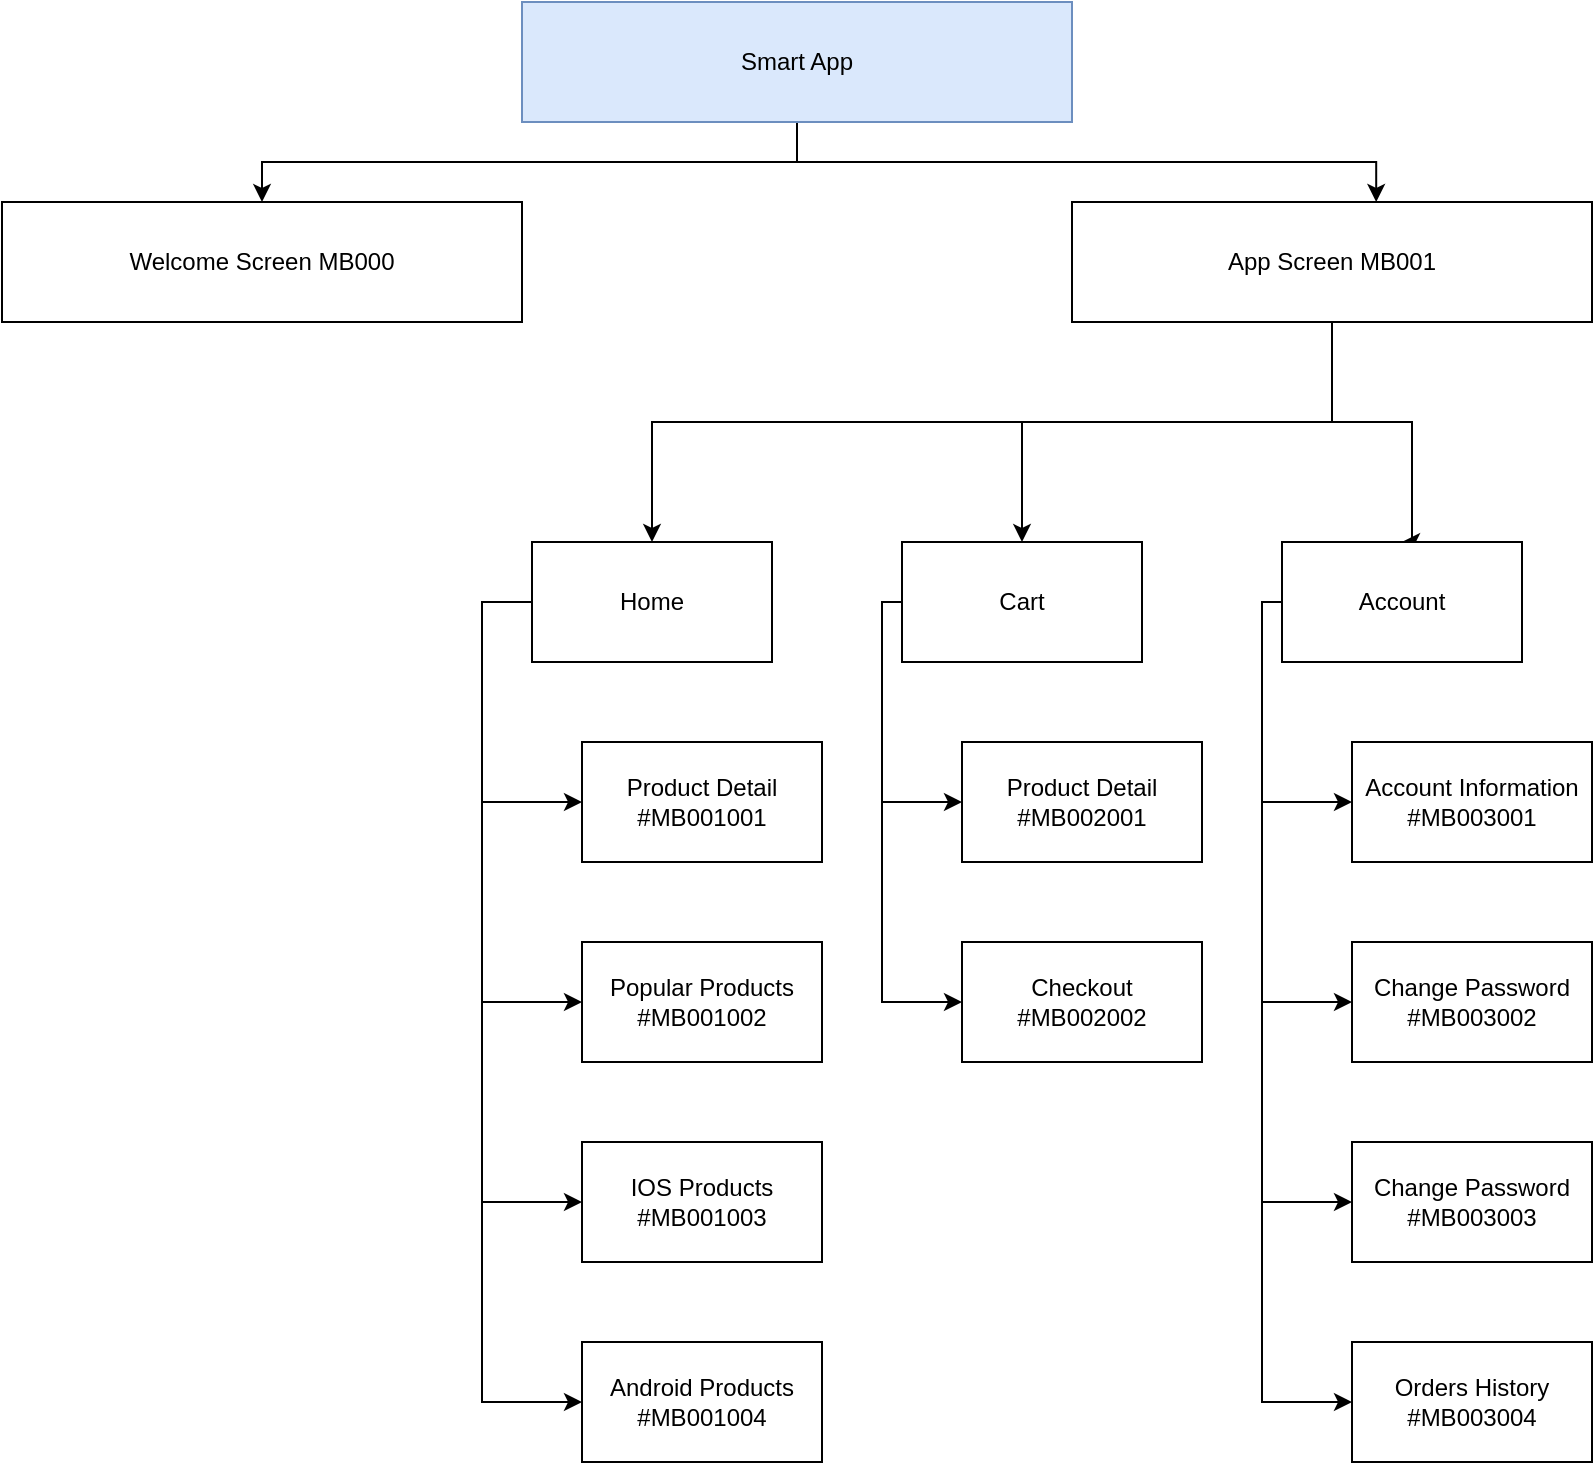 <mxfile version="14.7.2" type="device"><diagram id="u-GwbT1Ui-qBv1V8ctAz" name="Page-1"><mxGraphModel dx="868" dy="482" grid="1" gridSize="10" guides="1" tooltips="1" connect="1" arrows="1" fold="1" page="1" pageScale="1" pageWidth="850" pageHeight="1100" math="0" shadow="0"><root><mxCell id="0"/><mxCell id="1" parent="0"/><mxCell id="S3z4__wg3A0w-Ls1R-J4-14" style="edgeStyle=orthogonalEdgeStyle;rounded=0;orthogonalLoop=1;jettySize=auto;html=1;entryX=0.5;entryY=0;entryDx=0;entryDy=0;" parent="1" source="S3z4__wg3A0w-Ls1R-J4-1" target="S3z4__wg3A0w-Ls1R-J4-2" edge="1"><mxGeometry relative="1" as="geometry"/></mxCell><mxCell id="S3z4__wg3A0w-Ls1R-J4-15" style="edgeStyle=orthogonalEdgeStyle;rounded=0;orthogonalLoop=1;jettySize=auto;html=1;entryX=0.585;entryY=0;entryDx=0;entryDy=0;entryPerimeter=0;" parent="1" source="S3z4__wg3A0w-Ls1R-J4-1" target="S3z4__wg3A0w-Ls1R-J4-3" edge="1"><mxGeometry relative="1" as="geometry"/></mxCell><mxCell id="S3z4__wg3A0w-Ls1R-J4-1" value="Smart App" style="rounded=0;whiteSpace=wrap;html=1;fillColor=#dae8fc;strokeColor=#6c8ebf;" parent="1" vertex="1"><mxGeometry x="300" y="40" width="275" height="60" as="geometry"/></mxCell><mxCell id="S3z4__wg3A0w-Ls1R-J4-2" value="Welcome Screen MB000" style="rounded=0;whiteSpace=wrap;html=1;" parent="1" vertex="1"><mxGeometry x="40" y="140" width="260" height="60" as="geometry"/></mxCell><mxCell id="S3z4__wg3A0w-Ls1R-J4-5" style="edgeStyle=orthogonalEdgeStyle;rounded=0;orthogonalLoop=1;jettySize=auto;html=1;entryX=0.5;entryY=0;entryDx=0;entryDy=0;" parent="1" source="S3z4__wg3A0w-Ls1R-J4-3" target="S3z4__wg3A0w-Ls1R-J4-4" edge="1"><mxGeometry relative="1" as="geometry"><Array as="points"><mxPoint x="705" y="250"/><mxPoint x="365" y="250"/></Array></mxGeometry></mxCell><mxCell id="S3z4__wg3A0w-Ls1R-J4-7" style="edgeStyle=orthogonalEdgeStyle;rounded=0;orthogonalLoop=1;jettySize=auto;html=1;" parent="1" source="S3z4__wg3A0w-Ls1R-J4-3" target="S3z4__wg3A0w-Ls1R-J4-6" edge="1"><mxGeometry relative="1" as="geometry"><Array as="points"><mxPoint x="705" y="250"/><mxPoint x="550" y="250"/></Array></mxGeometry></mxCell><mxCell id="wox4TffTnsc-XHPjmS_5-6" style="edgeStyle=orthogonalEdgeStyle;rounded=0;orthogonalLoop=1;jettySize=auto;html=1;entryX=0.5;entryY=0;entryDx=0;entryDy=0;" edge="1" parent="1" source="S3z4__wg3A0w-Ls1R-J4-3" target="wox4TffTnsc-XHPjmS_5-3"><mxGeometry relative="1" as="geometry"><Array as="points"><mxPoint x="705" y="250"/><mxPoint x="745" y="250"/></Array></mxGeometry></mxCell><mxCell id="S3z4__wg3A0w-Ls1R-J4-3" value="App Screen MB001" style="rounded=0;whiteSpace=wrap;html=1;" parent="1" vertex="1"><mxGeometry x="575" y="140" width="260" height="60" as="geometry"/></mxCell><mxCell id="dkkSTov-uVk0VxjPTMsg-1" style="edgeStyle=orthogonalEdgeStyle;rounded=0;orthogonalLoop=1;jettySize=auto;html=1;entryX=0;entryY=0.5;entryDx=0;entryDy=0;" parent="1" source="S3z4__wg3A0w-Ls1R-J4-4" target="S3z4__wg3A0w-Ls1R-J4-10" edge="1"><mxGeometry relative="1" as="geometry"><mxPoint x="280" y="440" as="targetPoint"/><Array as="points"><mxPoint x="280" y="340"/><mxPoint x="280" y="440"/></Array></mxGeometry></mxCell><mxCell id="dkkSTov-uVk0VxjPTMsg-7" style="edgeStyle=orthogonalEdgeStyle;rounded=0;orthogonalLoop=1;jettySize=auto;html=1;entryX=0;entryY=0.5;entryDx=0;entryDy=0;" parent="1" source="S3z4__wg3A0w-Ls1R-J4-4" target="dkkSTov-uVk0VxjPTMsg-5" edge="1"><mxGeometry relative="1" as="geometry"><Array as="points"><mxPoint x="280" y="340"/><mxPoint x="280" y="740"/></Array></mxGeometry></mxCell><mxCell id="dkkSTov-uVk0VxjPTMsg-8" style="edgeStyle=orthogonalEdgeStyle;rounded=0;orthogonalLoop=1;jettySize=auto;html=1;entryX=0;entryY=0.5;entryDx=0;entryDy=0;" parent="1" source="S3z4__wg3A0w-Ls1R-J4-4" target="dkkSTov-uVk0VxjPTMsg-6" edge="1"><mxGeometry relative="1" as="geometry"><Array as="points"><mxPoint x="280" y="340"/><mxPoint x="280" y="640"/></Array></mxGeometry></mxCell><mxCell id="dkkSTov-uVk0VxjPTMsg-9" style="edgeStyle=orthogonalEdgeStyle;rounded=0;orthogonalLoop=1;jettySize=auto;html=1;entryX=0;entryY=0.5;entryDx=0;entryDy=0;" parent="1" source="S3z4__wg3A0w-Ls1R-J4-4" target="dkkSTov-uVk0VxjPTMsg-4" edge="1"><mxGeometry relative="1" as="geometry"><Array as="points"><mxPoint x="280" y="340"/><mxPoint x="280" y="540"/></Array></mxGeometry></mxCell><mxCell id="S3z4__wg3A0w-Ls1R-J4-4" value="Home" style="rounded=0;whiteSpace=wrap;html=1;" parent="1" vertex="1"><mxGeometry x="305" y="310" width="120" height="60" as="geometry"/></mxCell><mxCell id="S3z4__wg3A0w-Ls1R-J4-17" style="edgeStyle=orthogonalEdgeStyle;rounded=0;orthogonalLoop=1;jettySize=auto;html=1;entryX=0;entryY=0.5;entryDx=0;entryDy=0;" parent="1" source="S3z4__wg3A0w-Ls1R-J4-6" target="S3z4__wg3A0w-Ls1R-J4-16" edge="1"><mxGeometry relative="1" as="geometry"><Array as="points"><mxPoint x="480" y="340"/><mxPoint x="480" y="440"/></Array></mxGeometry></mxCell><mxCell id="dkkSTov-uVk0VxjPTMsg-11" style="edgeStyle=orthogonalEdgeStyle;rounded=0;orthogonalLoop=1;jettySize=auto;html=1;entryX=0;entryY=0.5;entryDx=0;entryDy=0;" parent="1" source="S3z4__wg3A0w-Ls1R-J4-6" target="dkkSTov-uVk0VxjPTMsg-10" edge="1"><mxGeometry relative="1" as="geometry"><Array as="points"><mxPoint x="480" y="340"/><mxPoint x="480" y="540"/></Array></mxGeometry></mxCell><mxCell id="S3z4__wg3A0w-Ls1R-J4-6" value="Cart" style="rounded=0;whiteSpace=wrap;html=1;" parent="1" vertex="1"><mxGeometry x="490" y="310" width="120" height="60" as="geometry"/></mxCell><mxCell id="S3z4__wg3A0w-Ls1R-J4-10" value="Product Detail #MB001001" style="rounded=0;whiteSpace=wrap;html=1;" parent="1" vertex="1"><mxGeometry x="330" y="410" width="120" height="60" as="geometry"/></mxCell><mxCell id="S3z4__wg3A0w-Ls1R-J4-16" value="Product Detail #MB002001" style="rounded=0;whiteSpace=wrap;html=1;" parent="1" vertex="1"><mxGeometry x="520" y="410" width="120" height="60" as="geometry"/></mxCell><mxCell id="dkkSTov-uVk0VxjPTMsg-4" value="Popular Products #MB001002" style="rounded=0;whiteSpace=wrap;html=1;" parent="1" vertex="1"><mxGeometry x="330" y="510" width="120" height="60" as="geometry"/></mxCell><mxCell id="dkkSTov-uVk0VxjPTMsg-5" value="Android Products #MB001004" style="rounded=0;whiteSpace=wrap;html=1;" parent="1" vertex="1"><mxGeometry x="330" y="710" width="120" height="60" as="geometry"/></mxCell><mxCell id="dkkSTov-uVk0VxjPTMsg-6" value="IOS Products #MB001003" style="rounded=0;whiteSpace=wrap;html=1;" parent="1" vertex="1"><mxGeometry x="330" y="610" width="120" height="60" as="geometry"/></mxCell><mxCell id="dkkSTov-uVk0VxjPTMsg-10" value="Checkout #MB002002" style="rounded=0;whiteSpace=wrap;html=1;" parent="1" vertex="1"><mxGeometry x="520" y="510" width="120" height="60" as="geometry"/></mxCell><mxCell id="wox4TffTnsc-XHPjmS_5-1" style="edgeStyle=orthogonalEdgeStyle;rounded=0;orthogonalLoop=1;jettySize=auto;html=1;entryX=0;entryY=0.5;entryDx=0;entryDy=0;" edge="1" parent="1" source="wox4TffTnsc-XHPjmS_5-3" target="wox4TffTnsc-XHPjmS_5-4"><mxGeometry relative="1" as="geometry"><Array as="points"><mxPoint x="670" y="340"/><mxPoint x="670" y="440"/></Array></mxGeometry></mxCell><mxCell id="wox4TffTnsc-XHPjmS_5-2" style="edgeStyle=orthogonalEdgeStyle;rounded=0;orthogonalLoop=1;jettySize=auto;html=1;entryX=0;entryY=0.5;entryDx=0;entryDy=0;" edge="1" parent="1" source="wox4TffTnsc-XHPjmS_5-3" target="wox4TffTnsc-XHPjmS_5-5"><mxGeometry relative="1" as="geometry"><Array as="points"><mxPoint x="670" y="340"/><mxPoint x="670" y="540"/></Array></mxGeometry></mxCell><mxCell id="wox4TffTnsc-XHPjmS_5-9" style="edgeStyle=orthogonalEdgeStyle;rounded=0;orthogonalLoop=1;jettySize=auto;html=1;entryX=0;entryY=0.5;entryDx=0;entryDy=0;" edge="1" parent="1" source="wox4TffTnsc-XHPjmS_5-3" target="wox4TffTnsc-XHPjmS_5-7"><mxGeometry relative="1" as="geometry"><Array as="points"><mxPoint x="670" y="340"/><mxPoint x="670" y="640"/></Array></mxGeometry></mxCell><mxCell id="wox4TffTnsc-XHPjmS_5-10" style="edgeStyle=orthogonalEdgeStyle;rounded=0;orthogonalLoop=1;jettySize=auto;html=1;entryX=0;entryY=0.5;entryDx=0;entryDy=0;" edge="1" parent="1" source="wox4TffTnsc-XHPjmS_5-3" target="wox4TffTnsc-XHPjmS_5-8"><mxGeometry relative="1" as="geometry"><Array as="points"><mxPoint x="670" y="340"/><mxPoint x="670" y="740"/></Array></mxGeometry></mxCell><mxCell id="wox4TffTnsc-XHPjmS_5-3" value="Account" style="rounded=0;whiteSpace=wrap;html=1;" vertex="1" parent="1"><mxGeometry x="680" y="310" width="120" height="60" as="geometry"/></mxCell><mxCell id="wox4TffTnsc-XHPjmS_5-4" value="Account Information #MB003001" style="rounded=0;whiteSpace=wrap;html=1;" vertex="1" parent="1"><mxGeometry x="715" y="410" width="120" height="60" as="geometry"/></mxCell><mxCell id="wox4TffTnsc-XHPjmS_5-5" value="Change Password #MB003002" style="rounded=0;whiteSpace=wrap;html=1;" vertex="1" parent="1"><mxGeometry x="715" y="510" width="120" height="60" as="geometry"/></mxCell><mxCell id="wox4TffTnsc-XHPjmS_5-7" value="Change Password #MB003003" style="rounded=0;whiteSpace=wrap;html=1;" vertex="1" parent="1"><mxGeometry x="715" y="610" width="120" height="60" as="geometry"/></mxCell><mxCell id="wox4TffTnsc-XHPjmS_5-8" value="Orders History #MB003004" style="rounded=0;whiteSpace=wrap;html=1;" vertex="1" parent="1"><mxGeometry x="715" y="710" width="120" height="60" as="geometry"/></mxCell></root></mxGraphModel></diagram></mxfile>